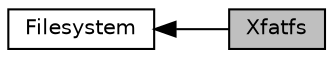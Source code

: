 digraph "Xfatfs"
{
  edge [fontname="Helvetica",fontsize="10",labelfontname="Helvetica",labelfontsize="10"];
  node [fontname="Helvetica",fontsize="10",shape=record];
  rankdir=LR;
  Node1 [label="Filesystem",height=0.2,width=0.4,color="black", fillcolor="white", style="filled",URL="$group__filesystem.html"];
  Node0 [label="Xfatfs",height=0.2,width=0.4,color="black", fillcolor="grey75", style="filled", fontcolor="black"];
  Node1->Node0 [shape=plaintext, dir="back", style="solid"];
}
